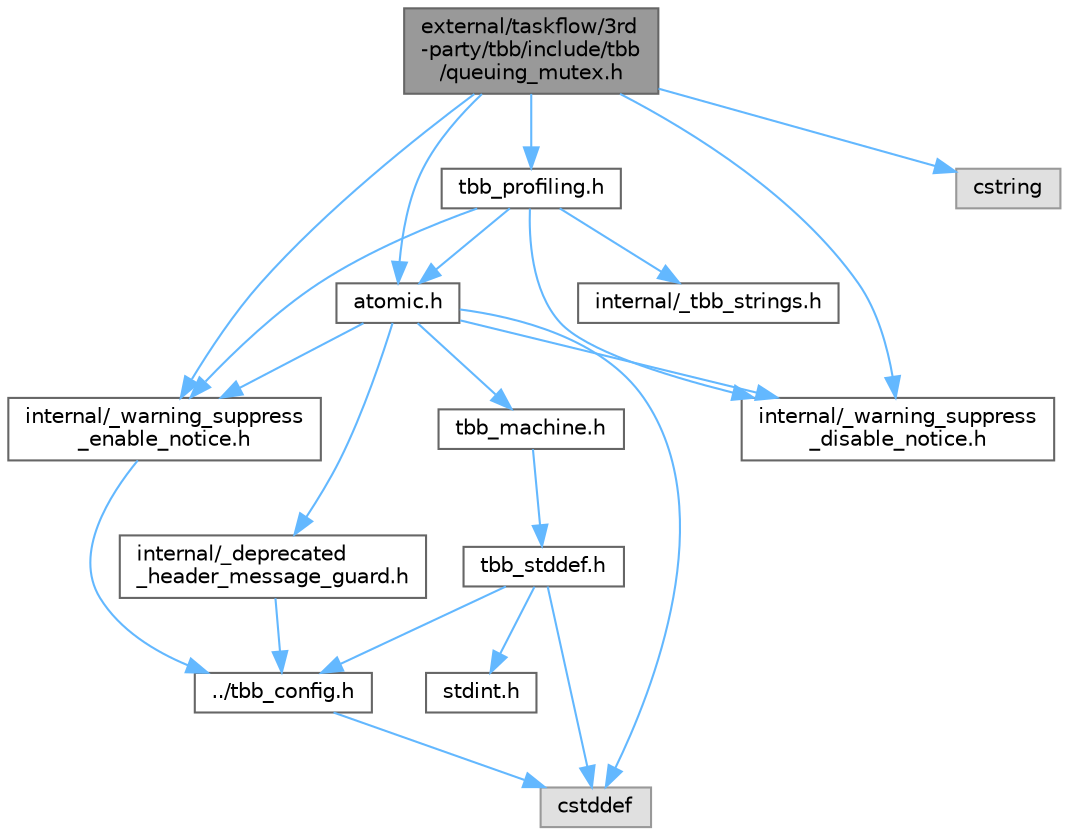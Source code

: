 digraph "external/taskflow/3rd-party/tbb/include/tbb/queuing_mutex.h"
{
 // LATEX_PDF_SIZE
  bgcolor="transparent";
  edge [fontname=Helvetica,fontsize=10,labelfontname=Helvetica,labelfontsize=10];
  node [fontname=Helvetica,fontsize=10,shape=box,height=0.2,width=0.4];
  Node1 [id="Node000001",label="external/taskflow/3rd\l-party/tbb/include/tbb\l/queuing_mutex.h",height=0.2,width=0.4,color="gray40", fillcolor="grey60", style="filled", fontcolor="black",tooltip=" "];
  Node1 -> Node2 [id="edge22_Node000001_Node000002",color="steelblue1",style="solid",tooltip=" "];
  Node2 [id="Node000002",label="internal/_warning_suppress\l_enable_notice.h",height=0.2,width=0.4,color="grey40", fillcolor="white", style="filled",URL="$__warning__suppress__enable__notice_8h.html",tooltip=" "];
  Node2 -> Node3 [id="edge23_Node000002_Node000003",color="steelblue1",style="solid",tooltip=" "];
  Node3 [id="Node000003",label="../tbb_config.h",height=0.2,width=0.4,color="grey40", fillcolor="white", style="filled",URL="$tbb__config_8h.html",tooltip=" "];
  Node3 -> Node4 [id="edge24_Node000003_Node000004",color="steelblue1",style="solid",tooltip=" "];
  Node4 [id="Node000004",label="cstddef",height=0.2,width=0.4,color="grey60", fillcolor="#E0E0E0", style="filled",tooltip=" "];
  Node1 -> Node5 [id="edge25_Node000001_Node000005",color="steelblue1",style="solid",tooltip=" "];
  Node5 [id="Node000005",label="cstring",height=0.2,width=0.4,color="grey60", fillcolor="#E0E0E0", style="filled",tooltip=" "];
  Node1 -> Node6 [id="edge26_Node000001_Node000006",color="steelblue1",style="solid",tooltip=" "];
  Node6 [id="Node000006",label="atomic.h",height=0.2,width=0.4,color="grey40", fillcolor="white", style="filled",URL="$external_2taskflow_23rd-party_2tbb_2include_2tbb_2atomic_8h.html",tooltip=" "];
  Node6 -> Node7 [id="edge27_Node000006_Node000007",color="steelblue1",style="solid",tooltip=" "];
  Node7 [id="Node000007",label="internal/_deprecated\l_header_message_guard.h",height=0.2,width=0.4,color="grey40", fillcolor="white", style="filled",URL="$__deprecated__header__message__guard_8h.html",tooltip=" "];
  Node7 -> Node3 [id="edge28_Node000007_Node000003",color="steelblue1",style="solid",tooltip=" "];
  Node6 -> Node2 [id="edge29_Node000006_Node000002",color="steelblue1",style="solid",tooltip=" "];
  Node6 -> Node4 [id="edge30_Node000006_Node000004",color="steelblue1",style="solid",tooltip=" "];
  Node6 -> Node8 [id="edge31_Node000006_Node000008",color="steelblue1",style="solid",tooltip=" "];
  Node8 [id="Node000008",label="tbb_machine.h",height=0.2,width=0.4,color="grey40", fillcolor="white", style="filled",URL="$tbb__machine_8h.html",tooltip=" "];
  Node8 -> Node9 [id="edge32_Node000008_Node000009",color="steelblue1",style="solid",tooltip=" "];
  Node9 [id="Node000009",label="tbb_stddef.h",height=0.2,width=0.4,color="grey40", fillcolor="white", style="filled",URL="$tbb__stddef_8h.html",tooltip=" "];
  Node9 -> Node3 [id="edge33_Node000009_Node000003",color="steelblue1",style="solid",tooltip=" "];
  Node9 -> Node4 [id="edge34_Node000009_Node000004",color="steelblue1",style="solid",tooltip=" "];
  Node9 -> Node10 [id="edge35_Node000009_Node000010",color="steelblue1",style="solid",tooltip=" "];
  Node10 [id="Node000010",label="stdint.h",height=0.2,width=0.4,color="grey40", fillcolor="white", style="filled",URL="$stdint_8h.html",tooltip=" "];
  Node6 -> Node11 [id="edge36_Node000006_Node000011",color="steelblue1",style="solid",tooltip=" "];
  Node11 [id="Node000011",label="internal/_warning_suppress\l_disable_notice.h",height=0.2,width=0.4,color="grey40", fillcolor="white", style="filled",URL="$__warning__suppress__disable__notice_8h.html",tooltip=" "];
  Node1 -> Node12 [id="edge37_Node000001_Node000012",color="steelblue1",style="solid",tooltip=" "];
  Node12 [id="Node000012",label="tbb_profiling.h",height=0.2,width=0.4,color="grey40", fillcolor="white", style="filled",URL="$tbb__profiling_8h.html",tooltip=" "];
  Node12 -> Node2 [id="edge38_Node000012_Node000002",color="steelblue1",style="solid",tooltip=" "];
  Node12 -> Node13 [id="edge39_Node000012_Node000013",color="steelblue1",style="solid",tooltip=" "];
  Node13 [id="Node000013",label="internal/_tbb_strings.h",height=0.2,width=0.4,color="grey40", fillcolor="white", style="filled",URL="$__tbb__strings_8h.html",tooltip=" "];
  Node12 -> Node6 [id="edge40_Node000012_Node000006",color="steelblue1",style="solid",tooltip=" "];
  Node12 -> Node11 [id="edge41_Node000012_Node000011",color="steelblue1",style="solid",tooltip=" "];
  Node1 -> Node11 [id="edge42_Node000001_Node000011",color="steelblue1",style="solid",tooltip=" "];
}
